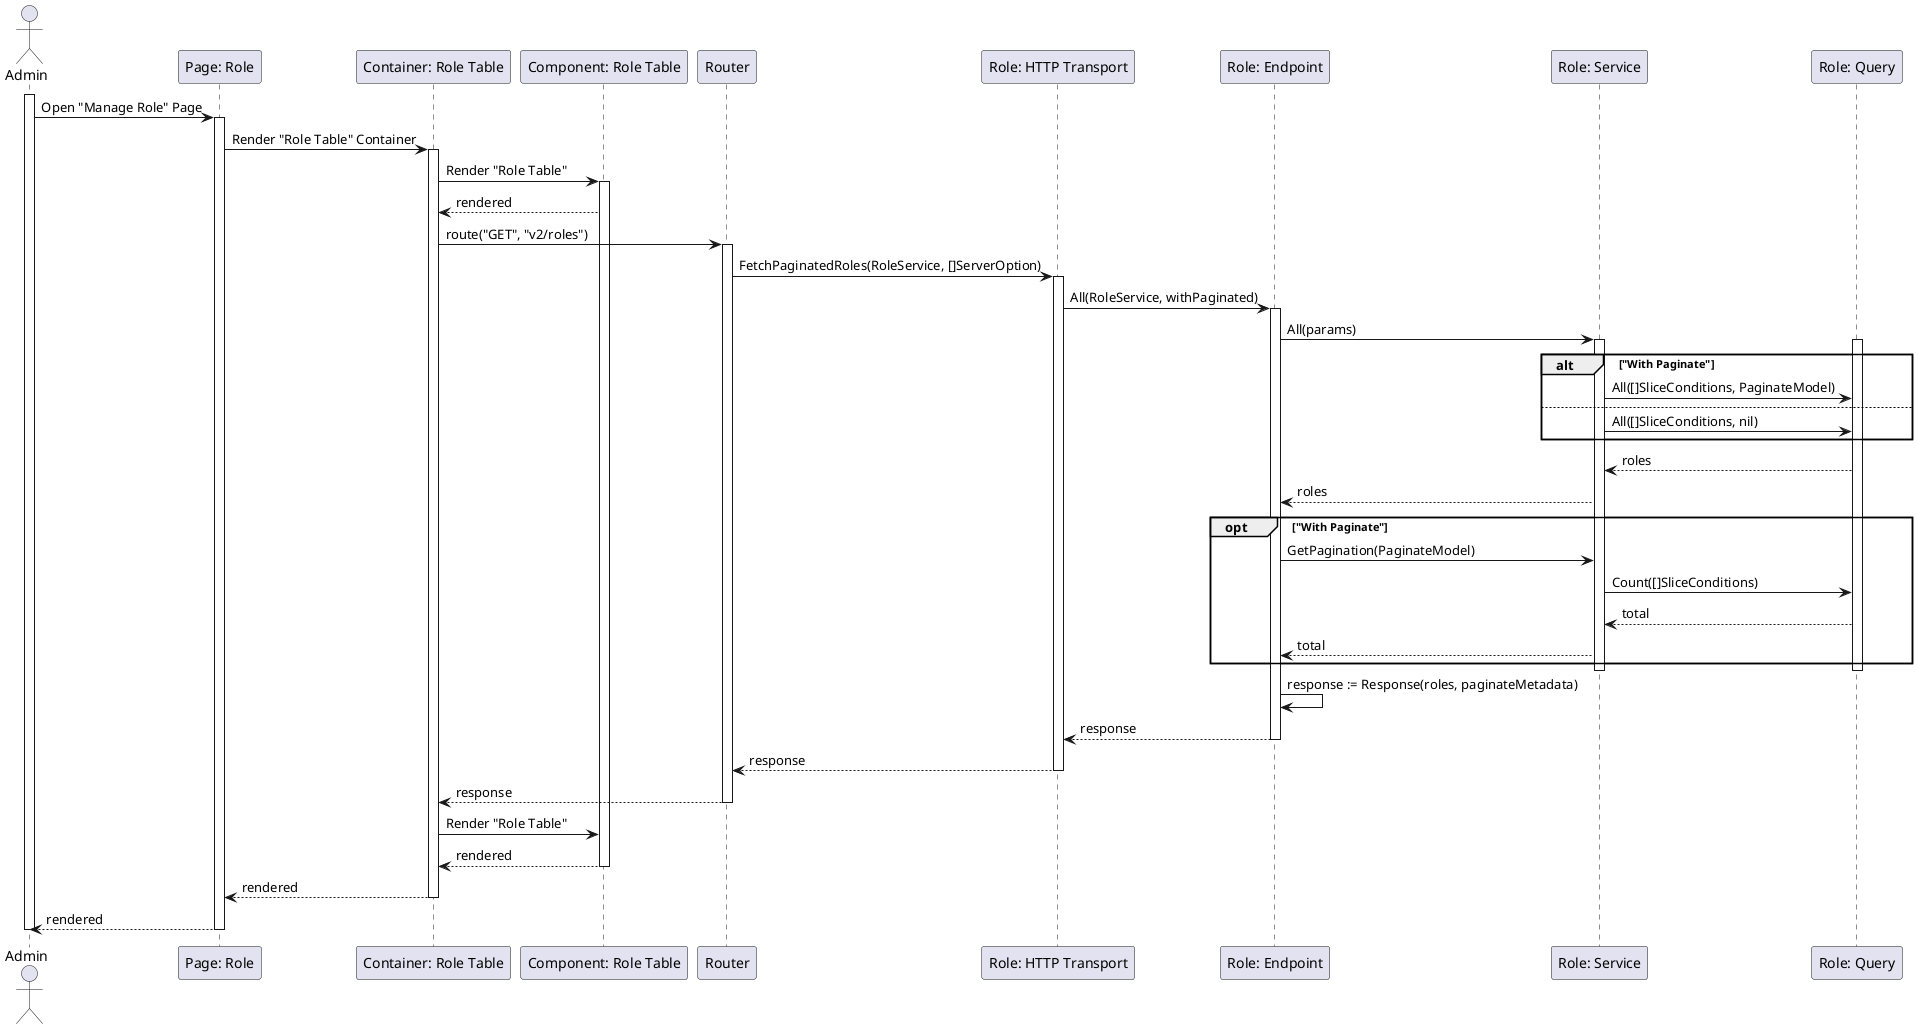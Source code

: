 @startuml GetRole

actor Admin
participant "Page: Role" as RolePage
participant "Container: Role Table" as RoleTableContainer
participant "Component: Role Table" as RoleTable
participant "Router" as Router
participant "Role: HTTP Transport" as RoleHTTPTransport
participant "Role: Endpoint" as RoleEndpoint
participant "Role: Service" as RoleService
participant "Role: Query" as RoleQuery

activate Admin

Admin->RolePage: Open "Manage Role" Page
activate RolePage
RolePage->RoleTableContainer: Render "Role Table" Container
activate RoleTableContainer
RoleTableContainer->RoleTable: Render "Role Table"
activate RoleTable
RoleTable-->RoleTableContainer: rendered
RoleTableContainer->Router: route("GET", "v2/roles")
activate Router
Router->RoleHTTPTransport: FetchPaginatedRoles(RoleService, []ServerOption)
activate RoleHTTPTransport
RoleHTTPTransport->RoleEndpoint: All(RoleService, withPaginated)
activate RoleEndpoint
RoleEndpoint->RoleService: All(params)

activate RoleService
activate RoleQuery
alt "With Paginate"
    RoleService->RoleQuery: All([]SliceConditions, PaginateModel)
else
    RoleService->RoleQuery: All([]SliceConditions, nil)
end
RoleQuery-->RoleService: roles
RoleService-->RoleEndpoint: roles

opt "With Paginate"
    RoleEndpoint->RoleService: GetPagination(PaginateModel)
    RoleService->RoleQuery: Count([]SliceConditions)
    RoleQuery-->RoleService: total
    RoleService-->RoleEndpoint: total
end
deactivate RoleQuery
deactivate RoleService

RoleEndpoint->RoleEndpoint: response := Response(roles, paginateMetadata)
RoleEndpoint-->RoleHTTPTransport: response
deactivate RoleEndpoint
RoleHTTPTransport-->Router: response
deactivate RoleHTTPTransport
Router-->RoleTableContainer: response
deactivate Router
RoleTableContainer->RoleTable: Render "Role Table"
RoleTable-->RoleTableContainer: rendered
deactivate RoleTable
RoleTableContainer-->RolePage: rendered
deactivate RoleTableContainer
RolePage-->Admin: rendered
deactivate RolePage

deactivate Admin

@enduml